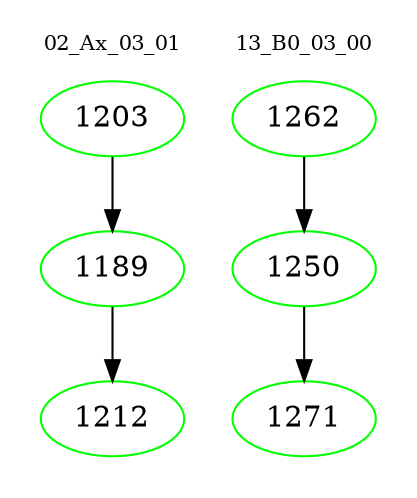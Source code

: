 digraph{
subgraph cluster_0 {
color = white
label = "02_Ax_03_01";
fontsize=10;
T0_1203 [label="1203", color="green"]
T0_1203 -> T0_1189 [color="black"]
T0_1189 [label="1189", color="green"]
T0_1189 -> T0_1212 [color="black"]
T0_1212 [label="1212", color="green"]
}
subgraph cluster_1 {
color = white
label = "13_B0_03_00";
fontsize=10;
T1_1262 [label="1262", color="green"]
T1_1262 -> T1_1250 [color="black"]
T1_1250 [label="1250", color="green"]
T1_1250 -> T1_1271 [color="black"]
T1_1271 [label="1271", color="green"]
}
}
